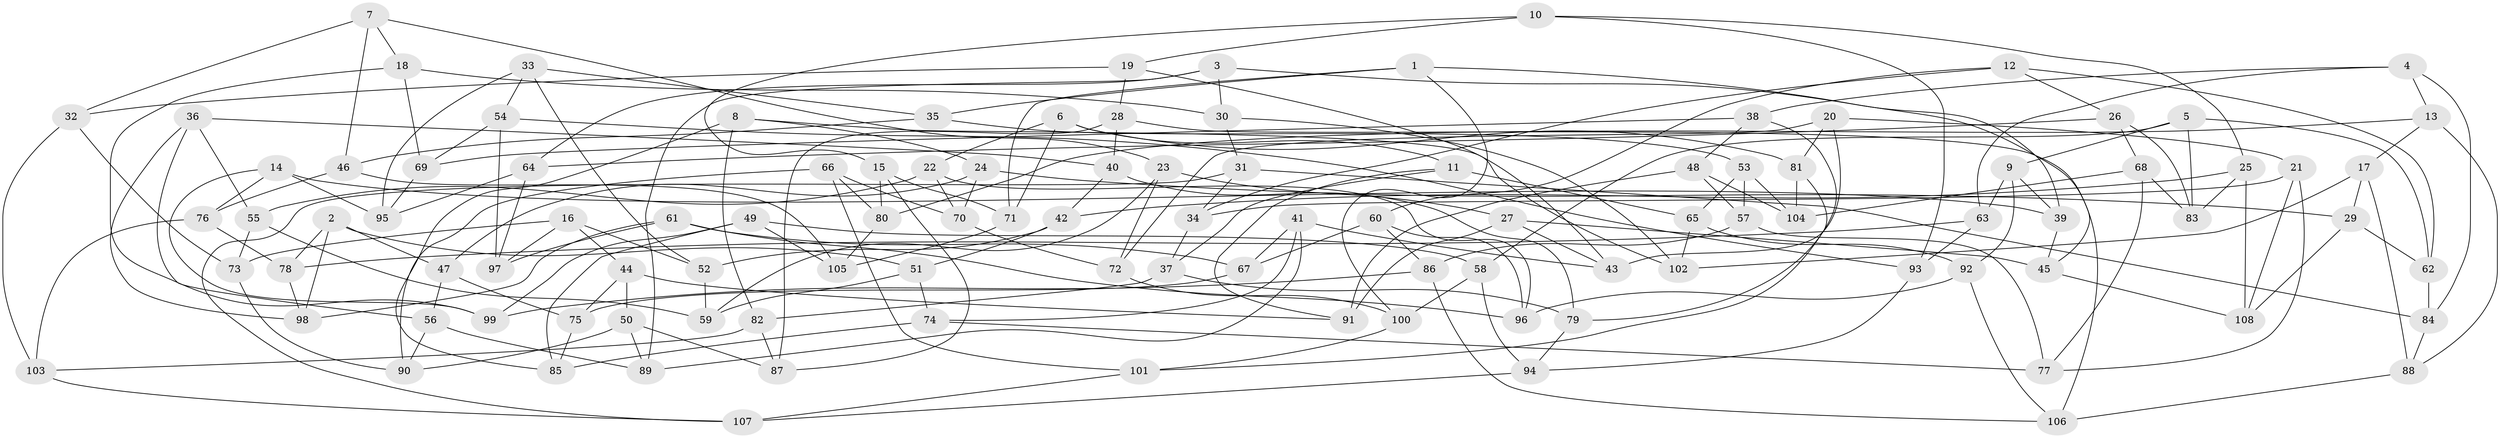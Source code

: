 // coarse degree distribution, {4: 0.44285714285714284, 6: 0.5285714285714286, 3: 0.014285714285714285, 5: 0.014285714285714285}
// Generated by graph-tools (version 1.1) at 2025/52/02/27/25 19:52:30]
// undirected, 108 vertices, 216 edges
graph export_dot {
graph [start="1"]
  node [color=gray90,style=filled];
  1;
  2;
  3;
  4;
  5;
  6;
  7;
  8;
  9;
  10;
  11;
  12;
  13;
  14;
  15;
  16;
  17;
  18;
  19;
  20;
  21;
  22;
  23;
  24;
  25;
  26;
  27;
  28;
  29;
  30;
  31;
  32;
  33;
  34;
  35;
  36;
  37;
  38;
  39;
  40;
  41;
  42;
  43;
  44;
  45;
  46;
  47;
  48;
  49;
  50;
  51;
  52;
  53;
  54;
  55;
  56;
  57;
  58;
  59;
  60;
  61;
  62;
  63;
  64;
  65;
  66;
  67;
  68;
  69;
  70;
  71;
  72;
  73;
  74;
  75;
  76;
  77;
  78;
  79;
  80;
  81;
  82;
  83;
  84;
  85;
  86;
  87;
  88;
  89;
  90;
  91;
  92;
  93;
  94;
  95;
  96;
  97;
  98;
  99;
  100;
  101;
  102;
  103;
  104;
  105;
  106;
  107;
  108;
  1 -- 39;
  1 -- 35;
  1 -- 100;
  1 -- 71;
  2 -- 78;
  2 -- 47;
  2 -- 51;
  2 -- 98;
  3 -- 89;
  3 -- 45;
  3 -- 64;
  3 -- 30;
  4 -- 38;
  4 -- 13;
  4 -- 84;
  4 -- 63;
  5 -- 9;
  5 -- 62;
  5 -- 83;
  5 -- 58;
  6 -- 71;
  6 -- 81;
  6 -- 22;
  6 -- 11;
  7 -- 32;
  7 -- 18;
  7 -- 23;
  7 -- 46;
  8 -- 82;
  8 -- 24;
  8 -- 102;
  8 -- 85;
  9 -- 63;
  9 -- 39;
  9 -- 92;
  10 -- 25;
  10 -- 93;
  10 -- 19;
  10 -- 15;
  11 -- 37;
  11 -- 65;
  11 -- 91;
  12 -- 26;
  12 -- 60;
  12 -- 62;
  12 -- 34;
  13 -- 88;
  13 -- 80;
  13 -- 17;
  14 -- 99;
  14 -- 95;
  14 -- 76;
  14 -- 39;
  15 -- 80;
  15 -- 71;
  15 -- 87;
  16 -- 73;
  16 -- 44;
  16 -- 97;
  16 -- 52;
  17 -- 102;
  17 -- 29;
  17 -- 88;
  18 -- 30;
  18 -- 69;
  18 -- 99;
  19 -- 32;
  19 -- 28;
  19 -- 43;
  20 -- 21;
  20 -- 81;
  20 -- 43;
  20 -- 72;
  21 -- 77;
  21 -- 34;
  21 -- 108;
  22 -- 96;
  22 -- 70;
  22 -- 55;
  23 -- 59;
  23 -- 72;
  23 -- 27;
  24 -- 29;
  24 -- 47;
  24 -- 70;
  25 -- 42;
  25 -- 108;
  25 -- 83;
  26 -- 83;
  26 -- 64;
  26 -- 68;
  27 -- 91;
  27 -- 45;
  27 -- 43;
  28 -- 40;
  28 -- 106;
  28 -- 87;
  29 -- 62;
  29 -- 108;
  30 -- 102;
  30 -- 31;
  31 -- 34;
  31 -- 107;
  31 -- 84;
  32 -- 103;
  32 -- 73;
  33 -- 54;
  33 -- 35;
  33 -- 95;
  33 -- 52;
  34 -- 37;
  35 -- 53;
  35 -- 46;
  36 -- 56;
  36 -- 98;
  36 -- 55;
  36 -- 40;
  37 -- 79;
  37 -- 82;
  38 -- 79;
  38 -- 48;
  38 -- 69;
  39 -- 45;
  40 -- 42;
  40 -- 79;
  41 -- 43;
  41 -- 74;
  41 -- 89;
  41 -- 67;
  42 -- 51;
  42 -- 52;
  44 -- 50;
  44 -- 91;
  44 -- 75;
  45 -- 108;
  46 -- 76;
  46 -- 105;
  47 -- 56;
  47 -- 75;
  48 -- 104;
  48 -- 91;
  48 -- 57;
  49 -- 85;
  49 -- 99;
  49 -- 58;
  49 -- 105;
  50 -- 87;
  50 -- 89;
  50 -- 90;
  51 -- 59;
  51 -- 74;
  52 -- 59;
  53 -- 65;
  53 -- 104;
  53 -- 57;
  54 -- 69;
  54 -- 93;
  54 -- 97;
  55 -- 73;
  55 -- 59;
  56 -- 90;
  56 -- 89;
  57 -- 77;
  57 -- 86;
  58 -- 100;
  58 -- 94;
  60 -- 96;
  60 -- 86;
  60 -- 67;
  61 -- 67;
  61 -- 97;
  61 -- 96;
  61 -- 98;
  62 -- 84;
  63 -- 78;
  63 -- 93;
  64 -- 95;
  64 -- 97;
  65 -- 92;
  65 -- 102;
  66 -- 101;
  66 -- 80;
  66 -- 90;
  66 -- 70;
  67 -- 75;
  68 -- 77;
  68 -- 104;
  68 -- 83;
  69 -- 95;
  70 -- 72;
  71 -- 105;
  72 -- 100;
  73 -- 90;
  74 -- 85;
  74 -- 77;
  75 -- 85;
  76 -- 103;
  76 -- 78;
  78 -- 98;
  79 -- 94;
  80 -- 105;
  81 -- 101;
  81 -- 104;
  82 -- 103;
  82 -- 87;
  84 -- 88;
  86 -- 99;
  86 -- 106;
  88 -- 106;
  92 -- 96;
  92 -- 106;
  93 -- 94;
  94 -- 107;
  100 -- 101;
  101 -- 107;
  103 -- 107;
}
